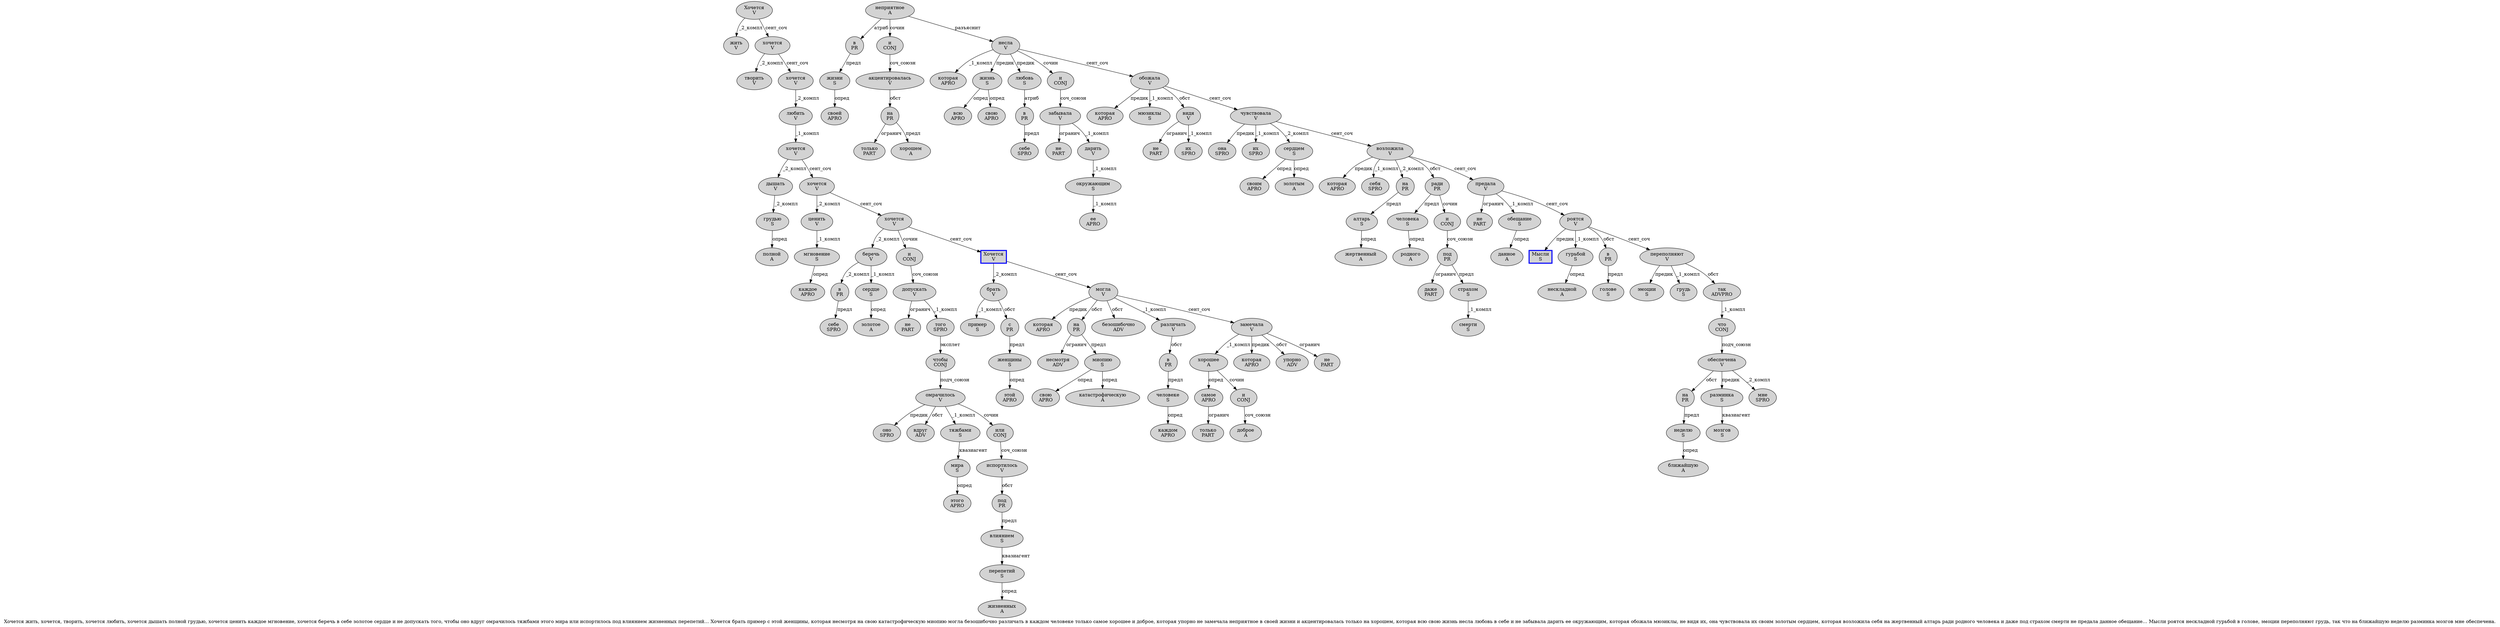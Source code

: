 digraph SENTENCE_956 {
	graph [label="Хочется жить, хочется, творить, хочется любить, хочется дышать полной грудью, хочется ценить каждое мгновение, хочется беречь в себе золотое сердце и не допускать того, чтобы оно вдруг омрачилось тяжбами этого мира или испортилось под влиянием жизненных перепетий… Хочется брать пример с этой женщины, которая несмотря на свою катастрофическую миопию могла безошибочно различать в каждом человеке только самое хорошее и доброе, которая упорно не замечала неприятное в своей жизни и акцентировалась только на хорошем, которая всю свою жизнь несла любовь в себе и не забывала дарить ее окружающим, которая обожала мюзиклы, не видя их, она чувствовала их своим золотым сердцем, которая возложила себя на жертвенный алтарь ради родного человека и даже под страхом смерти не предала данное обещание… Мысли роятся нескладной гурьбой в голове, эмоции переполняют грудь, так что на ближайшую неделю разминка мозгов мне обеспечена."]
	node [style=filled]
		0 [label="Хочется
V" color="" fillcolor=lightgray penwidth=1 shape=ellipse]
		1 [label="жить
V" color="" fillcolor=lightgray penwidth=1 shape=ellipse]
		3 [label="хочется
V" color="" fillcolor=lightgray penwidth=1 shape=ellipse]
		5 [label="творить
V" color="" fillcolor=lightgray penwidth=1 shape=ellipse]
		7 [label="хочется
V" color="" fillcolor=lightgray penwidth=1 shape=ellipse]
		8 [label="любить
V" color="" fillcolor=lightgray penwidth=1 shape=ellipse]
		10 [label="хочется
V" color="" fillcolor=lightgray penwidth=1 shape=ellipse]
		11 [label="дышать
V" color="" fillcolor=lightgray penwidth=1 shape=ellipse]
		12 [label="полной
A" color="" fillcolor=lightgray penwidth=1 shape=ellipse]
		13 [label="грудью
S" color="" fillcolor=lightgray penwidth=1 shape=ellipse]
		15 [label="хочется
V" color="" fillcolor=lightgray penwidth=1 shape=ellipse]
		16 [label="ценить
V" color="" fillcolor=lightgray penwidth=1 shape=ellipse]
		17 [label="каждое
APRO" color="" fillcolor=lightgray penwidth=1 shape=ellipse]
		18 [label="мгновение
S" color="" fillcolor=lightgray penwidth=1 shape=ellipse]
		20 [label="хочется
V" color="" fillcolor=lightgray penwidth=1 shape=ellipse]
		21 [label="беречь
V" color="" fillcolor=lightgray penwidth=1 shape=ellipse]
		22 [label="в
PR" color="" fillcolor=lightgray penwidth=1 shape=ellipse]
		23 [label="себе
SPRO" color="" fillcolor=lightgray penwidth=1 shape=ellipse]
		24 [label="золотое
A" color="" fillcolor=lightgray penwidth=1 shape=ellipse]
		25 [label="сердце
S" color="" fillcolor=lightgray penwidth=1 shape=ellipse]
		26 [label="и
CONJ" color="" fillcolor=lightgray penwidth=1 shape=ellipse]
		27 [label="не
PART" color="" fillcolor=lightgray penwidth=1 shape=ellipse]
		28 [label="допускать
V" color="" fillcolor=lightgray penwidth=1 shape=ellipse]
		29 [label="того
SPRO" color="" fillcolor=lightgray penwidth=1 shape=ellipse]
		31 [label="чтобы
CONJ" color="" fillcolor=lightgray penwidth=1 shape=ellipse]
		32 [label="оно
SPRO" color="" fillcolor=lightgray penwidth=1 shape=ellipse]
		33 [label="вдруг
ADV" color="" fillcolor=lightgray penwidth=1 shape=ellipse]
		34 [label="омрачилось
V" color="" fillcolor=lightgray penwidth=1 shape=ellipse]
		35 [label="тяжбами
S" color="" fillcolor=lightgray penwidth=1 shape=ellipse]
		36 [label="этого
APRO" color="" fillcolor=lightgray penwidth=1 shape=ellipse]
		37 [label="мира
S" color="" fillcolor=lightgray penwidth=1 shape=ellipse]
		38 [label="или
CONJ" color="" fillcolor=lightgray penwidth=1 shape=ellipse]
		39 [label="испортилось
V" color="" fillcolor=lightgray penwidth=1 shape=ellipse]
		40 [label="под
PR" color="" fillcolor=lightgray penwidth=1 shape=ellipse]
		41 [label="влиянием
S" color="" fillcolor=lightgray penwidth=1 shape=ellipse]
		42 [label="жизненных
A" color="" fillcolor=lightgray penwidth=1 shape=ellipse]
		43 [label="перепетий
S" color="" fillcolor=lightgray penwidth=1 shape=ellipse]
		45 [label="Хочется
V" color=blue fillcolor=lightgray penwidth=3 shape=box]
		46 [label="брать
V" color="" fillcolor=lightgray penwidth=1 shape=ellipse]
		47 [label="пример
S" color="" fillcolor=lightgray penwidth=1 shape=ellipse]
		48 [label="с
PR" color="" fillcolor=lightgray penwidth=1 shape=ellipse]
		49 [label="этой
APRO" color="" fillcolor=lightgray penwidth=1 shape=ellipse]
		50 [label="женщины
S" color="" fillcolor=lightgray penwidth=1 shape=ellipse]
		52 [label="которая
APRO" color="" fillcolor=lightgray penwidth=1 shape=ellipse]
		53 [label="несмотря
ADV" color="" fillcolor=lightgray penwidth=1 shape=ellipse]
		54 [label="на
PR" color="" fillcolor=lightgray penwidth=1 shape=ellipse]
		55 [label="свою
APRO" color="" fillcolor=lightgray penwidth=1 shape=ellipse]
		56 [label="катастрофическую
A" color="" fillcolor=lightgray penwidth=1 shape=ellipse]
		57 [label="миопию
S" color="" fillcolor=lightgray penwidth=1 shape=ellipse]
		58 [label="могла
V" color="" fillcolor=lightgray penwidth=1 shape=ellipse]
		59 [label="безошибочно
ADV" color="" fillcolor=lightgray penwidth=1 shape=ellipse]
		60 [label="различать
V" color="" fillcolor=lightgray penwidth=1 shape=ellipse]
		61 [label="в
PR" color="" fillcolor=lightgray penwidth=1 shape=ellipse]
		62 [label="каждом
APRO" color="" fillcolor=lightgray penwidth=1 shape=ellipse]
		63 [label="человеке
S" color="" fillcolor=lightgray penwidth=1 shape=ellipse]
		64 [label="только
PART" color="" fillcolor=lightgray penwidth=1 shape=ellipse]
		65 [label="самое
APRO" color="" fillcolor=lightgray penwidth=1 shape=ellipse]
		66 [label="хорошее
A" color="" fillcolor=lightgray penwidth=1 shape=ellipse]
		67 [label="и
CONJ" color="" fillcolor=lightgray penwidth=1 shape=ellipse]
		68 [label="доброе
A" color="" fillcolor=lightgray penwidth=1 shape=ellipse]
		70 [label="которая
APRO" color="" fillcolor=lightgray penwidth=1 shape=ellipse]
		71 [label="упорно
ADV" color="" fillcolor=lightgray penwidth=1 shape=ellipse]
		72 [label="не
PART" color="" fillcolor=lightgray penwidth=1 shape=ellipse]
		73 [label="замечала
V" color="" fillcolor=lightgray penwidth=1 shape=ellipse]
		74 [label="неприятное
A" color="" fillcolor=lightgray penwidth=1 shape=ellipse]
		75 [label="в
PR" color="" fillcolor=lightgray penwidth=1 shape=ellipse]
		76 [label="своей
APRO" color="" fillcolor=lightgray penwidth=1 shape=ellipse]
		77 [label="жизни
S" color="" fillcolor=lightgray penwidth=1 shape=ellipse]
		78 [label="и
CONJ" color="" fillcolor=lightgray penwidth=1 shape=ellipse]
		79 [label="акцентировалась
V" color="" fillcolor=lightgray penwidth=1 shape=ellipse]
		80 [label="только
PART" color="" fillcolor=lightgray penwidth=1 shape=ellipse]
		81 [label="на
PR" color="" fillcolor=lightgray penwidth=1 shape=ellipse]
		82 [label="хорошем
A" color="" fillcolor=lightgray penwidth=1 shape=ellipse]
		84 [label="которая
APRO" color="" fillcolor=lightgray penwidth=1 shape=ellipse]
		85 [label="всю
APRO" color="" fillcolor=lightgray penwidth=1 shape=ellipse]
		86 [label="свою
APRO" color="" fillcolor=lightgray penwidth=1 shape=ellipse]
		87 [label="жизнь
S" color="" fillcolor=lightgray penwidth=1 shape=ellipse]
		88 [label="несла
V" color="" fillcolor=lightgray penwidth=1 shape=ellipse]
		89 [label="любовь
S" color="" fillcolor=lightgray penwidth=1 shape=ellipse]
		90 [label="в
PR" color="" fillcolor=lightgray penwidth=1 shape=ellipse]
		91 [label="себе
SPRO" color="" fillcolor=lightgray penwidth=1 shape=ellipse]
		92 [label="и
CONJ" color="" fillcolor=lightgray penwidth=1 shape=ellipse]
		93 [label="не
PART" color="" fillcolor=lightgray penwidth=1 shape=ellipse]
		94 [label="забывала
V" color="" fillcolor=lightgray penwidth=1 shape=ellipse]
		95 [label="дарить
V" color="" fillcolor=lightgray penwidth=1 shape=ellipse]
		96 [label="ее
APRO" color="" fillcolor=lightgray penwidth=1 shape=ellipse]
		97 [label="окружающим
S" color="" fillcolor=lightgray penwidth=1 shape=ellipse]
		99 [label="которая
APRO" color="" fillcolor=lightgray penwidth=1 shape=ellipse]
		100 [label="обожала
V" color="" fillcolor=lightgray penwidth=1 shape=ellipse]
		101 [label="мюзиклы
S" color="" fillcolor=lightgray penwidth=1 shape=ellipse]
		103 [label="не
PART" color="" fillcolor=lightgray penwidth=1 shape=ellipse]
		104 [label="видя
V" color="" fillcolor=lightgray penwidth=1 shape=ellipse]
		105 [label="их
SPRO" color="" fillcolor=lightgray penwidth=1 shape=ellipse]
		107 [label="она
SPRO" color="" fillcolor=lightgray penwidth=1 shape=ellipse]
		108 [label="чувствовала
V" color="" fillcolor=lightgray penwidth=1 shape=ellipse]
		109 [label="их
SPRO" color="" fillcolor=lightgray penwidth=1 shape=ellipse]
		110 [label="своим
APRO" color="" fillcolor=lightgray penwidth=1 shape=ellipse]
		111 [label="золотым
A" color="" fillcolor=lightgray penwidth=1 shape=ellipse]
		112 [label="сердцем
S" color="" fillcolor=lightgray penwidth=1 shape=ellipse]
		114 [label="которая
APRO" color="" fillcolor=lightgray penwidth=1 shape=ellipse]
		115 [label="возложила
V" color="" fillcolor=lightgray penwidth=1 shape=ellipse]
		116 [label="себя
SPRO" color="" fillcolor=lightgray penwidth=1 shape=ellipse]
		117 [label="на
PR" color="" fillcolor=lightgray penwidth=1 shape=ellipse]
		118 [label="жертвенный
A" color="" fillcolor=lightgray penwidth=1 shape=ellipse]
		119 [label="алтарь
S" color="" fillcolor=lightgray penwidth=1 shape=ellipse]
		120 [label="ради
PR" color="" fillcolor=lightgray penwidth=1 shape=ellipse]
		121 [label="родного
A" color="" fillcolor=lightgray penwidth=1 shape=ellipse]
		122 [label="человека
S" color="" fillcolor=lightgray penwidth=1 shape=ellipse]
		123 [label="и
CONJ" color="" fillcolor=lightgray penwidth=1 shape=ellipse]
		124 [label="даже
PART" color="" fillcolor=lightgray penwidth=1 shape=ellipse]
		125 [label="под
PR" color="" fillcolor=lightgray penwidth=1 shape=ellipse]
		126 [label="страхом
S" color="" fillcolor=lightgray penwidth=1 shape=ellipse]
		127 [label="смерти
S" color="" fillcolor=lightgray penwidth=1 shape=ellipse]
		128 [label="не
PART" color="" fillcolor=lightgray penwidth=1 shape=ellipse]
		129 [label="предала
V" color="" fillcolor=lightgray penwidth=1 shape=ellipse]
		130 [label="данное
A" color="" fillcolor=lightgray penwidth=1 shape=ellipse]
		131 [label="обещание
S" color="" fillcolor=lightgray penwidth=1 shape=ellipse]
		133 [label="Мысли
S" color=blue fillcolor=lightgray penwidth=3 shape=box]
		134 [label="роятся
V" color="" fillcolor=lightgray penwidth=1 shape=ellipse]
		135 [label="нескладной
A" color="" fillcolor=lightgray penwidth=1 shape=ellipse]
		136 [label="гурьбой
S" color="" fillcolor=lightgray penwidth=1 shape=ellipse]
		137 [label="в
PR" color="" fillcolor=lightgray penwidth=1 shape=ellipse]
		138 [label="голове
S" color="" fillcolor=lightgray penwidth=1 shape=ellipse]
		140 [label="эмоции
S" color="" fillcolor=lightgray penwidth=1 shape=ellipse]
		141 [label="переполняют
V" color="" fillcolor=lightgray penwidth=1 shape=ellipse]
		142 [label="грудь
S" color="" fillcolor=lightgray penwidth=1 shape=ellipse]
		144 [label="так
ADVPRO" color="" fillcolor=lightgray penwidth=1 shape=ellipse]
		145 [label="что
CONJ" color="" fillcolor=lightgray penwidth=1 shape=ellipse]
		146 [label="на
PR" color="" fillcolor=lightgray penwidth=1 shape=ellipse]
		147 [label="ближайшую
A" color="" fillcolor=lightgray penwidth=1 shape=ellipse]
		148 [label="неделю
S" color="" fillcolor=lightgray penwidth=1 shape=ellipse]
		149 [label="разминка
S" color="" fillcolor=lightgray penwidth=1 shape=ellipse]
		150 [label="мозгов
S" color="" fillcolor=lightgray penwidth=1 shape=ellipse]
		151 [label="мне
SPRO" color="" fillcolor=lightgray penwidth=1 shape=ellipse]
		152 [label="обеспечена
V" color="" fillcolor=lightgray penwidth=1 shape=ellipse]
			0 -> 1 [label="_2_компл"]
			0 -> 3 [label="сент_соч"]
			95 -> 97 [label="_1_компл"]
			89 -> 90 [label="атриб"]
			26 -> 28 [label="соч_союзн"]
			122 -> 121 [label="опред"]
			43 -> 42 [label="опред"]
			148 -> 147 [label="опред"]
			41 -> 43 [label="квазиагент"]
			73 -> 66 [label="_1_компл"]
			73 -> 70 [label="предик"]
			73 -> 71 [label="обст"]
			73 -> 72 [label="огранич"]
			46 -> 47 [label="_1_компл"]
			46 -> 48 [label="обст"]
			15 -> 16 [label="_2_компл"]
			15 -> 20 [label="сент_соч"]
			48 -> 50 [label="предл"]
			11 -> 13 [label="_2_компл"]
			40 -> 41 [label="предл"]
			144 -> 145 [label="_1_компл"]
			74 -> 75 [label="атриб"]
			74 -> 78 [label="сочин"]
			74 -> 88 [label="разъяснит"]
			16 -> 18 [label="_1_компл"]
			77 -> 76 [label="опред"]
			7 -> 8 [label="_2_компл"]
			65 -> 64 [label="огранич"]
			8 -> 10 [label="_1_компл"]
			39 -> 40 [label="обст"]
			129 -> 128 [label="огранич"]
			129 -> 131 [label="_1_компл"]
			129 -> 134 [label="сент_соч"]
			63 -> 62 [label="опред"]
			3 -> 5 [label="_2_компл"]
			3 -> 7 [label="сент_соч"]
			115 -> 114 [label="предик"]
			115 -> 116 [label="_1_компл"]
			115 -> 117 [label="_2_компл"]
			115 -> 120 [label="обст"]
			115 -> 129 [label="сент_соч"]
			31 -> 34 [label="подч_союзн"]
			78 -> 79 [label="соч_союзн"]
			108 -> 107 [label="предик"]
			108 -> 109 [label="_1_компл"]
			108 -> 112 [label="_2_компл"]
			108 -> 115 [label="сент_соч"]
			149 -> 150 [label="квазиагент"]
			123 -> 125 [label="соч_союзн"]
			34 -> 32 [label="предик"]
			34 -> 33 [label="обст"]
			34 -> 35 [label="_1_компл"]
			34 -> 38 [label="сочин"]
			67 -> 68 [label="соч_союзн"]
			146 -> 148 [label="предл"]
			119 -> 118 [label="опред"]
			117 -> 119 [label="предл"]
			61 -> 63 [label="предл"]
			54 -> 53 [label="огранич"]
			54 -> 57 [label="предл"]
			22 -> 23 [label="предл"]
			136 -> 135 [label="опред"]
			125 -> 124 [label="огранич"]
			125 -> 126 [label="предл"]
			28 -> 27 [label="огранич"]
			28 -> 29 [label="_1_компл"]
			145 -> 152 [label="подч_союзн"]
			112 -> 110 [label="опред"]
			112 -> 111 [label="опред"]
			94 -> 93 [label="огранич"]
			94 -> 95 [label="_1_компл"]
			81 -> 80 [label="огранич"]
			81 -> 82 [label="предл"]
			13 -> 12 [label="опред"]
			104 -> 103 [label="огранич"]
			104 -> 105 [label="_1_компл"]
			75 -> 77 [label="предл"]
			18 -> 17 [label="опред"]
			79 -> 81 [label="обст"]
			126 -> 127 [label="_1_компл"]
			120 -> 122 [label="предл"]
			120 -> 123 [label="сочин"]
			90 -> 91 [label="предл"]
			100 -> 99 [label="предик"]
			100 -> 101 [label="_1_компл"]
			100 -> 104 [label="обст"]
			100 -> 108 [label="сент_соч"]
			50 -> 49 [label="опред"]
			58 -> 52 [label="предик"]
			58 -> 54 [label="обст"]
			58 -> 59 [label="обст"]
			58 -> 60 [label="_1_компл"]
			58 -> 73 [label="сент_соч"]
			57 -> 55 [label="опред"]
			57 -> 56 [label="опред"]
			66 -> 65 [label="опред"]
			66 -> 67 [label="сочин"]
			25 -> 24 [label="опред"]
			45 -> 46 [label="_2_компл"]
			45 -> 58 [label="сент_соч"]
			131 -> 130 [label="опред"]
			88 -> 84 [label="_1_компл"]
			88 -> 87 [label="предик"]
			88 -> 89 [label="предик"]
			88 -> 92 [label="сочин"]
			88 -> 100 [label="сент_соч"]
			60 -> 61 [label="обст"]
			29 -> 31 [label="эксплет"]
			38 -> 39 [label="соч_союзн"]
			134 -> 133 [label="предик"]
			134 -> 136 [label="_1_компл"]
			134 -> 137 [label="обст"]
			134 -> 141 [label="сент_соч"]
			141 -> 140 [label="предик"]
			141 -> 142 [label="_1_компл"]
			141 -> 144 [label="обст"]
			20 -> 21 [label="_2_компл"]
			20 -> 26 [label="сочин"]
			20 -> 45 [label="сент_соч"]
			97 -> 96 [label="_1_компл"]
			37 -> 36 [label="опред"]
			35 -> 37 [label="квазиагент"]
			152 -> 146 [label="обст"]
			152 -> 149 [label="предик"]
			152 -> 151 [label="_2_компл"]
			137 -> 138 [label="предл"]
			87 -> 85 [label="опред"]
			87 -> 86 [label="опред"]
			21 -> 22 [label="_2_компл"]
			21 -> 25 [label="_1_компл"]
			10 -> 11 [label="_2_компл"]
			10 -> 15 [label="сент_соч"]
			92 -> 94 [label="соч_союзн"]
}